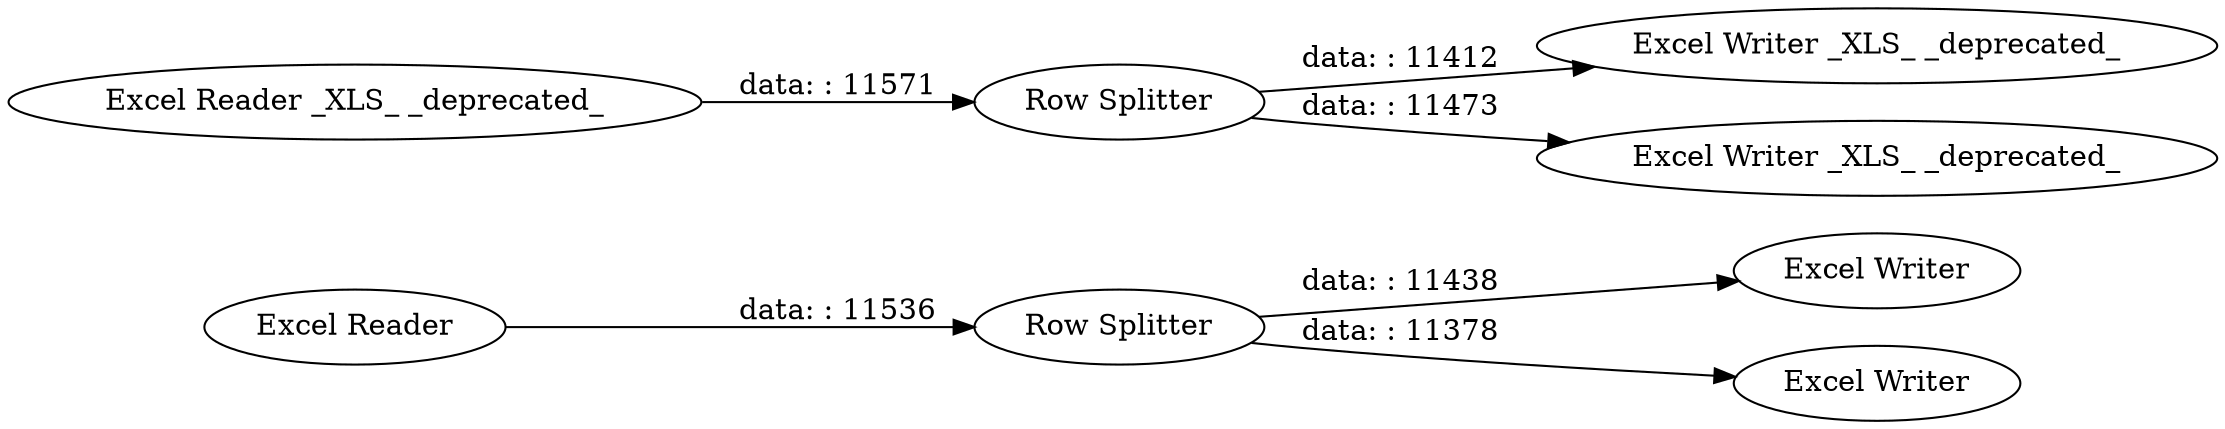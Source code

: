 digraph {
	"-6304966349494105593_77" [label="Excel Reader"]
	"-6304966349494105593_89" [label="Row Splitter"]
	"-6304966349494105593_84" [label="Excel Writer _XLS_ _deprecated_"]
	"-6304966349494105593_90" [label="Excel Writer"]
	"-6304966349494105593_3" [label="Excel Reader _XLS_ _deprecated_"]
	"-6304966349494105593_86" [label="Excel Writer"]
	"-6304966349494105593_91" [label="Excel Writer _XLS_ _deprecated_"]
	"-6304966349494105593_88" [label="Row Splitter"]
	"-6304966349494105593_88" -> "-6304966349494105593_91" [label="data: : 11473"]
	"-6304966349494105593_89" -> "-6304966349494105593_86" [label="data: : 11378"]
	"-6304966349494105593_89" -> "-6304966349494105593_90" [label="data: : 11438"]
	"-6304966349494105593_88" -> "-6304966349494105593_84" [label="data: : 11412"]
	"-6304966349494105593_77" -> "-6304966349494105593_89" [label="data: : 11536"]
	"-6304966349494105593_3" -> "-6304966349494105593_88" [label="data: : 11571"]
	rankdir=LR
}
